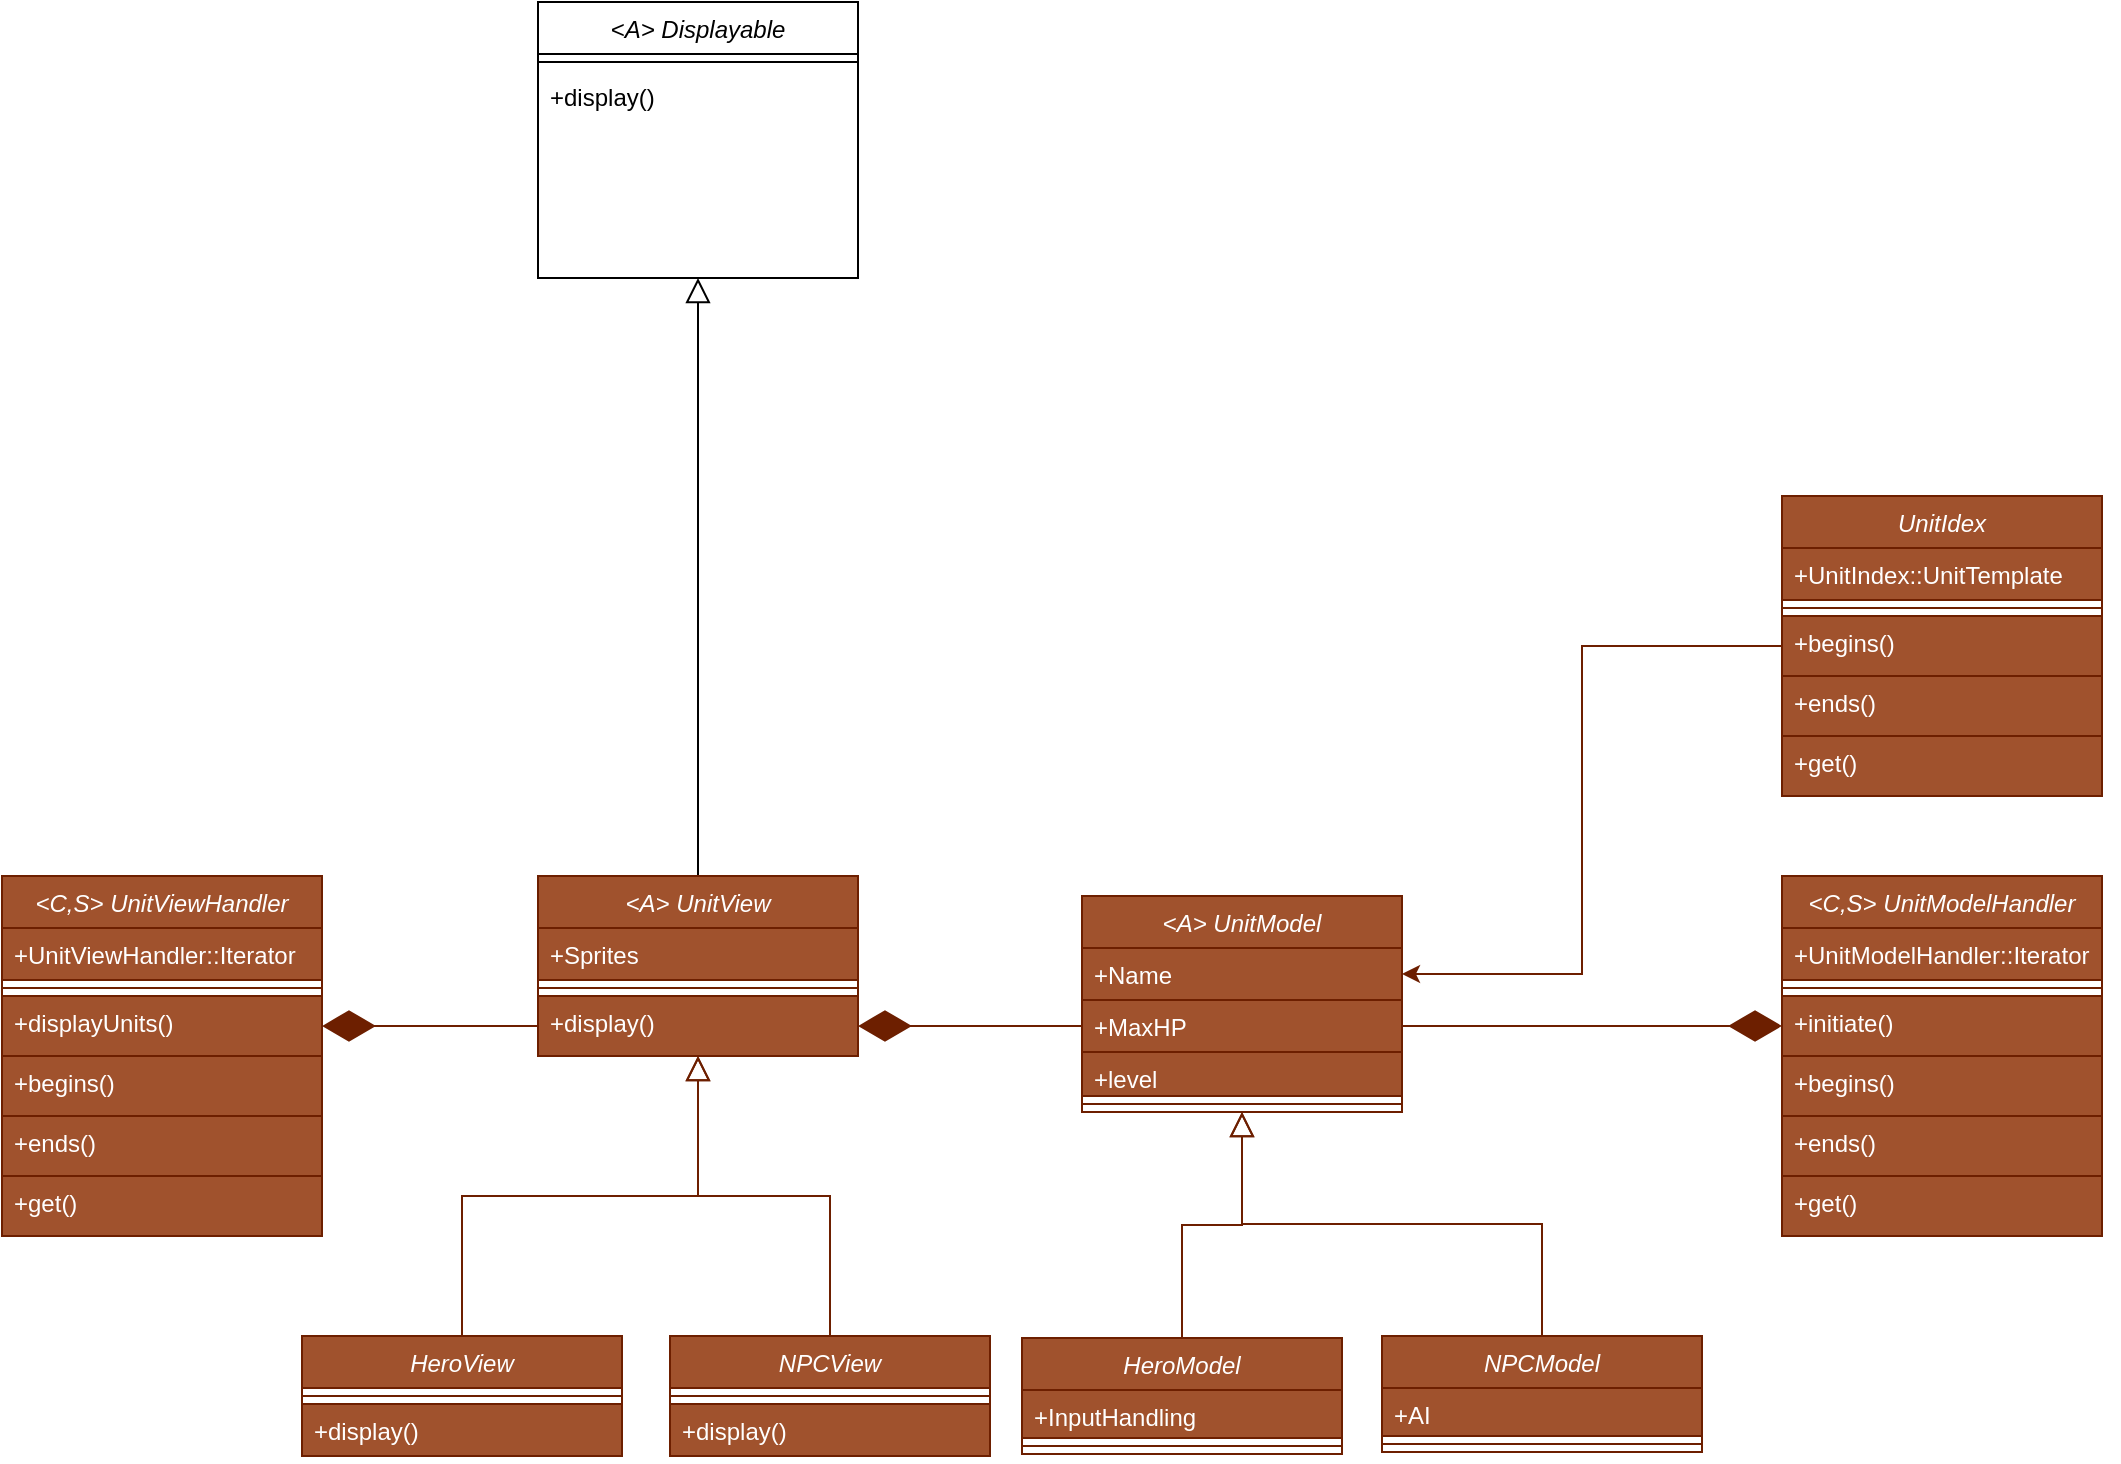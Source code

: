 <mxfile version="20.5.3" type="embed"><diagram id="C5RBs43oDa-KdzZeNtuy" name="Page-1"><mxGraphModel dx="1183" dy="630" grid="1" gridSize="10" guides="1" tooltips="1" connect="1" arrows="1" fold="1" page="1" pageScale="1" pageWidth="827" pageHeight="1169" math="0" shadow="0"><root><mxCell id="WIyWlLk6GJQsqaUBKTNV-0"/><mxCell id="WIyWlLk6GJQsqaUBKTNV-1" parent="WIyWlLk6GJQsqaUBKTNV-0"/><mxCell id="1vH7liSv2I_OhQFEqAJn-0" value="&lt;A&gt; Displayable" style="swimlane;fontStyle=2;align=center;verticalAlign=top;childLayout=stackLayout;horizontal=1;startSize=26;horizontalStack=0;resizeParent=1;resizeLast=0;collapsible=1;marginBottom=0;rounded=0;shadow=0;strokeWidth=1;" parent="WIyWlLk6GJQsqaUBKTNV-1" vertex="1"><mxGeometry x="348" y="373" width="160" height="138" as="geometry"><mxRectangle x="230" y="140" width="160" height="26" as="alternateBounds"/></mxGeometry></mxCell><mxCell id="1vH7liSv2I_OhQFEqAJn-4" value="" style="line;html=1;strokeWidth=1;align=left;verticalAlign=middle;spacingTop=-1;spacingLeft=3;spacingRight=3;rotatable=0;labelPosition=right;points=[];portConstraint=eastwest;" parent="1vH7liSv2I_OhQFEqAJn-0" vertex="1"><mxGeometry y="26" width="160" height="8" as="geometry"/></mxCell><mxCell id="1vH7liSv2I_OhQFEqAJn-5" value="+display()" style="text;align=left;verticalAlign=top;spacingLeft=4;spacingRight=4;overflow=hidden;rotatable=0;points=[[0,0.5],[1,0.5]];portConstraint=eastwest;" parent="1vH7liSv2I_OhQFEqAJn-0" vertex="1"><mxGeometry y="34" width="160" height="26" as="geometry"/></mxCell><mxCell id="1vH7liSv2I_OhQFEqAJn-10" value="" style="endArrow=block;endSize=10;endFill=0;shadow=0;strokeWidth=1;rounded=0;edgeStyle=elbowEdgeStyle;elbow=vertical;exitX=0.5;exitY=0;exitDx=0;exitDy=0;entryX=0.5;entryY=1;entryDx=0;entryDy=0;" parent="WIyWlLk6GJQsqaUBKTNV-1" source="1vH7liSv2I_OhQFEqAJn-6" target="1vH7liSv2I_OhQFEqAJn-0" edge="1"><mxGeometry width="160" relative="1" as="geometry"><mxPoint x="428" y="820" as="sourcePoint"/><mxPoint x="390" y="680" as="targetPoint"/></mxGeometry></mxCell><mxCell id="1vH7liSv2I_OhQFEqAJn-6" value="&lt;A&gt; UnitView" style="swimlane;fontStyle=2;align=center;verticalAlign=top;childLayout=stackLayout;horizontal=1;startSize=26;horizontalStack=0;resizeParent=1;resizeLast=0;collapsible=1;marginBottom=0;rounded=0;shadow=0;strokeWidth=1;fillColor=#a0522d;strokeColor=#6D1F00;fontColor=#ffffff;" parent="WIyWlLk6GJQsqaUBKTNV-1" vertex="1"><mxGeometry x="348" y="810" width="160" height="90" as="geometry"><mxRectangle x="230" y="140" width="160" height="26" as="alternateBounds"/></mxGeometry></mxCell><mxCell id="1vH7liSv2I_OhQFEqAJn-9" value="+Sprites" style="text;align=left;verticalAlign=top;spacingLeft=4;spacingRight=4;overflow=hidden;rotatable=0;points=[[0,0.5],[1,0.5]];portConstraint=eastwest;rounded=0;shadow=0;html=0;fillColor=#a0522d;strokeColor=#6D1F00;fontColor=#ffffff;" parent="1vH7liSv2I_OhQFEqAJn-6" vertex="1"><mxGeometry y="26" width="160" height="26" as="geometry"/></mxCell><mxCell id="1vH7liSv2I_OhQFEqAJn-7" value="" style="line;html=1;strokeWidth=1;align=left;verticalAlign=middle;spacingTop=-1;spacingLeft=3;spacingRight=3;rotatable=0;labelPosition=right;points=[];portConstraint=eastwest;fillColor=#a0522d;strokeColor=#6D1F00;fontColor=#ffffff;" parent="1vH7liSv2I_OhQFEqAJn-6" vertex="1"><mxGeometry y="52" width="160" height="8" as="geometry"/></mxCell><mxCell id="1vH7liSv2I_OhQFEqAJn-8" value="+display()" style="text;align=left;verticalAlign=top;spacingLeft=4;spacingRight=4;overflow=hidden;rotatable=0;points=[[0,0.5],[1,0.5]];portConstraint=eastwest;fillColor=#a0522d;strokeColor=#6D1F00;fontColor=#ffffff;" parent="1vH7liSv2I_OhQFEqAJn-6" vertex="1"><mxGeometry y="60" width="160" height="30" as="geometry"/></mxCell><mxCell id="1vH7liSv2I_OhQFEqAJn-11" value="&lt;C,S&gt; UnitViewHandler" style="swimlane;fontStyle=2;align=center;verticalAlign=top;childLayout=stackLayout;horizontal=1;startSize=26;horizontalStack=0;resizeParent=1;resizeLast=0;collapsible=1;marginBottom=0;rounded=0;shadow=0;strokeWidth=1;fillColor=#a0522d;strokeColor=#6D1F00;fontColor=#ffffff;" parent="WIyWlLk6GJQsqaUBKTNV-1" vertex="1"><mxGeometry x="80" y="810" width="160" height="180" as="geometry"><mxRectangle x="230" y="140" width="160" height="26" as="alternateBounds"/></mxGeometry></mxCell><mxCell id="1vH7liSv2I_OhQFEqAJn-12" value="+UnitViewHandler::Iterator" style="text;align=left;verticalAlign=top;spacingLeft=4;spacingRight=4;overflow=hidden;rotatable=0;points=[[0,0.5],[1,0.5]];portConstraint=eastwest;rounded=0;shadow=0;html=0;fillColor=#a0522d;strokeColor=#6D1F00;fontColor=#ffffff;" parent="1vH7liSv2I_OhQFEqAJn-11" vertex="1"><mxGeometry y="26" width="160" height="26" as="geometry"/></mxCell><mxCell id="1vH7liSv2I_OhQFEqAJn-13" value="" style="line;html=1;strokeWidth=1;align=left;verticalAlign=middle;spacingTop=-1;spacingLeft=3;spacingRight=3;rotatable=0;labelPosition=right;points=[];portConstraint=eastwest;fillColor=#a0522d;strokeColor=#6D1F00;fontColor=#ffffff;" parent="1vH7liSv2I_OhQFEqAJn-11" vertex="1"><mxGeometry y="52" width="160" height="8" as="geometry"/></mxCell><mxCell id="1vH7liSv2I_OhQFEqAJn-14" value="+displayUnits()&#10;" style="text;align=left;verticalAlign=top;spacingLeft=4;spacingRight=4;overflow=hidden;rotatable=0;points=[[0,0.5],[1,0.5]];portConstraint=eastwest;fillColor=#a0522d;strokeColor=#6D1F00;fontColor=#ffffff;" parent="1vH7liSv2I_OhQFEqAJn-11" vertex="1"><mxGeometry y="60" width="160" height="30" as="geometry"/></mxCell><mxCell id="1vH7liSv2I_OhQFEqAJn-35" value="+begins()" style="text;align=left;verticalAlign=top;spacingLeft=4;spacingRight=4;overflow=hidden;rotatable=0;points=[[0,0.5],[1,0.5]];portConstraint=eastwest;fillColor=#a0522d;strokeColor=#6D1F00;fontColor=#ffffff;" parent="1vH7liSv2I_OhQFEqAJn-11" vertex="1"><mxGeometry y="90" width="160" height="30" as="geometry"/></mxCell><mxCell id="1vH7liSv2I_OhQFEqAJn-36" value="+ends()" style="text;align=left;verticalAlign=top;spacingLeft=4;spacingRight=4;overflow=hidden;rotatable=0;points=[[0,0.5],[1,0.5]];portConstraint=eastwest;fillColor=#a0522d;strokeColor=#6D1F00;fontColor=#ffffff;" parent="1vH7liSv2I_OhQFEqAJn-11" vertex="1"><mxGeometry y="120" width="160" height="30" as="geometry"/></mxCell><mxCell id="1vH7liSv2I_OhQFEqAJn-37" value="+get()" style="text;align=left;verticalAlign=top;spacingLeft=4;spacingRight=4;overflow=hidden;rotatable=0;points=[[0,0.5],[1,0.5]];portConstraint=eastwest;fillColor=#a0522d;strokeColor=#6D1F00;fontColor=#ffffff;" parent="1vH7liSv2I_OhQFEqAJn-11" vertex="1"><mxGeometry y="150" width="160" height="30" as="geometry"/></mxCell><mxCell id="1vH7liSv2I_OhQFEqAJn-24" value="&lt;A&gt; UnitModel" style="swimlane;fontStyle=2;align=center;verticalAlign=top;childLayout=stackLayout;horizontal=1;startSize=26;horizontalStack=0;resizeParent=1;resizeLast=0;collapsible=1;marginBottom=0;rounded=0;shadow=0;strokeWidth=1;fillColor=#a0522d;strokeColor=#6D1F00;fontColor=#ffffff;" parent="WIyWlLk6GJQsqaUBKTNV-1" vertex="1"><mxGeometry x="620" y="820" width="160" height="108" as="geometry"><mxRectangle x="230" y="140" width="160" height="26" as="alternateBounds"/></mxGeometry></mxCell><mxCell id="1vH7liSv2I_OhQFEqAJn-25" value="+Name" style="text;align=left;verticalAlign=top;spacingLeft=4;spacingRight=4;overflow=hidden;rotatable=0;points=[[0,0.5],[1,0.5]];portConstraint=eastwest;fillColor=#a0522d;strokeColor=#6D1F00;fontColor=#ffffff;" parent="1vH7liSv2I_OhQFEqAJn-24" vertex="1"><mxGeometry y="26" width="160" height="26" as="geometry"/></mxCell><mxCell id="1vH7liSv2I_OhQFEqAJn-26" value="+MaxHP" style="text;align=left;verticalAlign=top;spacingLeft=4;spacingRight=4;overflow=hidden;rotatable=0;points=[[0,0.5],[1,0.5]];portConstraint=eastwest;rounded=0;shadow=0;html=0;fillColor=#a0522d;strokeColor=#6D1F00;fontColor=#ffffff;" parent="1vH7liSv2I_OhQFEqAJn-24" vertex="1"><mxGeometry y="52" width="160" height="26" as="geometry"/></mxCell><mxCell id="1vH7liSv2I_OhQFEqAJn-27" value="+level" style="text;align=left;verticalAlign=top;spacingLeft=4;spacingRight=4;overflow=hidden;rotatable=0;points=[[0,0.5],[1,0.5]];portConstraint=eastwest;rounded=0;shadow=0;html=0;fillColor=#a0522d;strokeColor=#6D1F00;fontColor=#ffffff;" parent="1vH7liSv2I_OhQFEqAJn-24" vertex="1"><mxGeometry y="78" width="160" height="22" as="geometry"/></mxCell><mxCell id="1vH7liSv2I_OhQFEqAJn-28" value="" style="line;html=1;strokeWidth=1;align=left;verticalAlign=middle;spacingTop=-1;spacingLeft=3;spacingRight=3;rotatable=0;labelPosition=right;points=[];portConstraint=eastwest;fillColor=#a0522d;strokeColor=#6D1F00;fontColor=#ffffff;" parent="1vH7liSv2I_OhQFEqAJn-24" vertex="1"><mxGeometry y="100" width="160" height="8" as="geometry"/></mxCell><mxCell id="1vH7liSv2I_OhQFEqAJn-38" value="&lt;C,S&gt; UnitModelHandler" style="swimlane;fontStyle=2;align=center;verticalAlign=top;childLayout=stackLayout;horizontal=1;startSize=26;horizontalStack=0;resizeParent=1;resizeLast=0;collapsible=1;marginBottom=0;rounded=0;shadow=0;strokeWidth=1;fillColor=#a0522d;strokeColor=#6D1F00;fontColor=#ffffff;" parent="WIyWlLk6GJQsqaUBKTNV-1" vertex="1"><mxGeometry x="970" y="810" width="160" height="180" as="geometry"><mxRectangle x="230" y="140" width="160" height="26" as="alternateBounds"/></mxGeometry></mxCell><mxCell id="1vH7liSv2I_OhQFEqAJn-39" value="+UnitModelHandler::Iterator" style="text;align=left;verticalAlign=top;spacingLeft=4;spacingRight=4;overflow=hidden;rotatable=0;points=[[0,0.5],[1,0.5]];portConstraint=eastwest;rounded=0;shadow=0;html=0;fillColor=#a0522d;strokeColor=#6D1F00;fontColor=#ffffff;" parent="1vH7liSv2I_OhQFEqAJn-38" vertex="1"><mxGeometry y="26" width="160" height="26" as="geometry"/></mxCell><mxCell id="1vH7liSv2I_OhQFEqAJn-40" value="" style="line;html=1;strokeWidth=1;align=left;verticalAlign=middle;spacingTop=-1;spacingLeft=3;spacingRight=3;rotatable=0;labelPosition=right;points=[];portConstraint=eastwest;fillColor=#a0522d;strokeColor=#6D1F00;fontColor=#ffffff;" parent="1vH7liSv2I_OhQFEqAJn-38" vertex="1"><mxGeometry y="52" width="160" height="8" as="geometry"/></mxCell><mxCell id="1vH7liSv2I_OhQFEqAJn-41" value="+initiate()" style="text;align=left;verticalAlign=top;spacingLeft=4;spacingRight=4;overflow=hidden;rotatable=0;points=[[0,0.5],[1,0.5]];portConstraint=eastwest;fillColor=#a0522d;strokeColor=#6D1F00;fontColor=#ffffff;" parent="1vH7liSv2I_OhQFEqAJn-38" vertex="1"><mxGeometry y="60" width="160" height="30" as="geometry"/></mxCell><mxCell id="1vH7liSv2I_OhQFEqAJn-42" value="+begins()" style="text;align=left;verticalAlign=top;spacingLeft=4;spacingRight=4;overflow=hidden;rotatable=0;points=[[0,0.5],[1,0.5]];portConstraint=eastwest;fillColor=#a0522d;strokeColor=#6D1F00;fontColor=#ffffff;" parent="1vH7liSv2I_OhQFEqAJn-38" vertex="1"><mxGeometry y="90" width="160" height="30" as="geometry"/></mxCell><mxCell id="1vH7liSv2I_OhQFEqAJn-43" value="+ends()" style="text;align=left;verticalAlign=top;spacingLeft=4;spacingRight=4;overflow=hidden;rotatable=0;points=[[0,0.5],[1,0.5]];portConstraint=eastwest;fillColor=#a0522d;strokeColor=#6D1F00;fontColor=#ffffff;" parent="1vH7liSv2I_OhQFEqAJn-38" vertex="1"><mxGeometry y="120" width="160" height="30" as="geometry"/></mxCell><mxCell id="1vH7liSv2I_OhQFEqAJn-44" value="+get()" style="text;align=left;verticalAlign=top;spacingLeft=4;spacingRight=4;overflow=hidden;rotatable=0;points=[[0,0.5],[1,0.5]];portConstraint=eastwest;fillColor=#a0522d;strokeColor=#6D1F00;fontColor=#ffffff;" parent="1vH7liSv2I_OhQFEqAJn-38" vertex="1"><mxGeometry y="150" width="160" height="30" as="geometry"/></mxCell><mxCell id="1vH7liSv2I_OhQFEqAJn-45" value="HeroView" style="swimlane;fontStyle=2;align=center;verticalAlign=top;childLayout=stackLayout;horizontal=1;startSize=26;horizontalStack=0;resizeParent=1;resizeLast=0;collapsible=1;marginBottom=0;rounded=0;shadow=0;strokeWidth=1;fillColor=#a0522d;strokeColor=#6D1F00;fontColor=#ffffff;" parent="WIyWlLk6GJQsqaUBKTNV-1" vertex="1"><mxGeometry x="230" y="1040" width="160" height="60" as="geometry"><mxRectangle x="230" y="140" width="160" height="26" as="alternateBounds"/></mxGeometry></mxCell><mxCell id="1vH7liSv2I_OhQFEqAJn-46" value="" style="line;html=1;strokeWidth=1;align=left;verticalAlign=middle;spacingTop=-1;spacingLeft=3;spacingRight=3;rotatable=0;labelPosition=right;points=[];portConstraint=eastwest;fillColor=#a0522d;strokeColor=#6D1F00;fontColor=#ffffff;" parent="1vH7liSv2I_OhQFEqAJn-45" vertex="1"><mxGeometry y="26" width="160" height="8" as="geometry"/></mxCell><mxCell id="1vH7liSv2I_OhQFEqAJn-47" value="+display()" style="text;align=left;verticalAlign=top;spacingLeft=4;spacingRight=4;overflow=hidden;rotatable=0;points=[[0,0.5],[1,0.5]];portConstraint=eastwest;fillColor=#a0522d;strokeColor=#6D1F00;fontColor=#ffffff;" parent="1vH7liSv2I_OhQFEqAJn-45" vertex="1"><mxGeometry y="34" width="160" height="26" as="geometry"/></mxCell><mxCell id="1vH7liSv2I_OhQFEqAJn-50" value="NPCView" style="swimlane;fontStyle=2;align=center;verticalAlign=top;childLayout=stackLayout;horizontal=1;startSize=26;horizontalStack=0;resizeParent=1;resizeLast=0;collapsible=1;marginBottom=0;rounded=0;shadow=0;strokeWidth=1;fillColor=#a0522d;strokeColor=#6D1F00;fontColor=#ffffff;" parent="WIyWlLk6GJQsqaUBKTNV-1" vertex="1"><mxGeometry x="414" y="1040" width="160" height="60" as="geometry"><mxRectangle x="230" y="140" width="160" height="26" as="alternateBounds"/></mxGeometry></mxCell><mxCell id="1vH7liSv2I_OhQFEqAJn-51" value="" style="line;html=1;strokeWidth=1;align=left;verticalAlign=middle;spacingTop=-1;spacingLeft=3;spacingRight=3;rotatable=0;labelPosition=right;points=[];portConstraint=eastwest;fillColor=#a0522d;strokeColor=#6D1F00;fontColor=#ffffff;" parent="1vH7liSv2I_OhQFEqAJn-50" vertex="1"><mxGeometry y="26" width="160" height="8" as="geometry"/></mxCell><mxCell id="1vH7liSv2I_OhQFEqAJn-52" value="+display()" style="text;align=left;verticalAlign=top;spacingLeft=4;spacingRight=4;overflow=hidden;rotatable=0;points=[[0,0.5],[1,0.5]];portConstraint=eastwest;fillColor=#a0522d;strokeColor=#6D1F00;fontColor=#ffffff;" parent="1vH7liSv2I_OhQFEqAJn-50" vertex="1"><mxGeometry y="34" width="160" height="26" as="geometry"/></mxCell><mxCell id="1vH7liSv2I_OhQFEqAJn-54" value="NPCModel" style="swimlane;fontStyle=2;align=center;verticalAlign=top;childLayout=stackLayout;horizontal=1;startSize=26;horizontalStack=0;resizeParent=1;resizeLast=0;collapsible=1;marginBottom=0;rounded=0;shadow=0;strokeWidth=1;fillColor=#a0522d;strokeColor=#6D1F00;fontColor=#ffffff;" parent="WIyWlLk6GJQsqaUBKTNV-1" vertex="1"><mxGeometry x="770" y="1040" width="160" height="58" as="geometry"><mxRectangle x="230" y="140" width="160" height="26" as="alternateBounds"/></mxGeometry></mxCell><mxCell id="1vH7liSv2I_OhQFEqAJn-58" value="+AI" style="text;align=left;verticalAlign=top;spacingLeft=4;spacingRight=4;overflow=hidden;rotatable=0;points=[[0,0.5],[1,0.5]];portConstraint=eastwest;fillColor=#a0522d;strokeColor=#6D1F00;fontColor=#ffffff;" parent="1vH7liSv2I_OhQFEqAJn-54" vertex="1"><mxGeometry y="26" width="160" height="24" as="geometry"/></mxCell><mxCell id="1vH7liSv2I_OhQFEqAJn-55" value="" style="line;html=1;strokeWidth=1;align=left;verticalAlign=middle;spacingTop=-1;spacingLeft=3;spacingRight=3;rotatable=0;labelPosition=right;points=[];portConstraint=eastwest;fillColor=#a0522d;strokeColor=#6D1F00;fontColor=#ffffff;" parent="1vH7liSv2I_OhQFEqAJn-54" vertex="1"><mxGeometry y="50" width="160" height="8" as="geometry"/></mxCell><mxCell id="1vH7liSv2I_OhQFEqAJn-59" value="" style="endArrow=block;endSize=10;endFill=0;shadow=0;strokeWidth=1;rounded=0;edgeStyle=elbowEdgeStyle;elbow=vertical;exitX=0.5;exitY=0;exitDx=0;exitDy=0;entryX=0.5;entryY=1;entryDx=0;entryDy=0;fillColor=#a0522d;strokeColor=#6D1F00;" parent="WIyWlLk6GJQsqaUBKTNV-1" source="1vH7liSv2I_OhQFEqAJn-45" target="1vH7liSv2I_OhQFEqAJn-6" edge="1"><mxGeometry width="160" relative="1" as="geometry"><mxPoint x="438" y="820" as="sourcePoint"/><mxPoint x="438" y="758" as="targetPoint"/></mxGeometry></mxCell><mxCell id="1vH7liSv2I_OhQFEqAJn-60" value="" style="endArrow=block;endSize=10;endFill=0;shadow=0;strokeWidth=1;rounded=0;edgeStyle=elbowEdgeStyle;elbow=vertical;exitX=0.5;exitY=0;exitDx=0;exitDy=0;entryX=0.5;entryY=1;entryDx=0;entryDy=0;fillColor=#a0522d;strokeColor=#6D1F00;" parent="WIyWlLk6GJQsqaUBKTNV-1" source="1vH7liSv2I_OhQFEqAJn-50" target="1vH7liSv2I_OhQFEqAJn-6" edge="1"><mxGeometry width="160" relative="1" as="geometry"><mxPoint x="320" y="1050" as="sourcePoint"/><mxPoint x="438" y="958" as="targetPoint"/></mxGeometry></mxCell><mxCell id="1vH7liSv2I_OhQFEqAJn-61" value="" style="endArrow=block;endSize=10;endFill=0;shadow=0;strokeWidth=1;rounded=0;edgeStyle=elbowEdgeStyle;elbow=vertical;exitX=0.5;exitY=0;exitDx=0;exitDy=0;entryX=0.5;entryY=1;entryDx=0;entryDy=0;fillColor=#a0522d;strokeColor=#6D1F00;" parent="WIyWlLk6GJQsqaUBKTNV-1" source="1vH7liSv2I_OhQFEqAJn-54" target="1vH7liSv2I_OhQFEqAJn-24" edge="1"><mxGeometry width="160" relative="1" as="geometry"><mxPoint x="330" y="1060" as="sourcePoint"/><mxPoint x="448" y="968" as="targetPoint"/></mxGeometry></mxCell><mxCell id="sq3aHIqoVILuNet5_geI-5" value="" style="endArrow=diamondThin;endFill=1;endSize=24;html=1;rounded=0;entryX=1;entryY=0.5;entryDx=0;entryDy=0;exitX=0;exitY=0.5;exitDx=0;exitDy=0;fillColor=#a0522d;strokeColor=#6D1F00;" parent="WIyWlLk6GJQsqaUBKTNV-1" source="1vH7liSv2I_OhQFEqAJn-26" target="1vH7liSv2I_OhQFEqAJn-8" edge="1"><mxGeometry width="160" relative="1" as="geometry"><mxPoint x="562" y="896.5" as="sourcePoint"/><mxPoint x="560" y="891.5" as="targetPoint"/></mxGeometry></mxCell><mxCell id="sq3aHIqoVILuNet5_geI-6" value="" style="endArrow=diamondThin;endFill=1;endSize=24;html=1;rounded=0;entryX=1;entryY=0.5;entryDx=0;entryDy=0;exitX=0;exitY=0.5;exitDx=0;exitDy=0;fillColor=#a0522d;strokeColor=#6D1F00;" parent="WIyWlLk6GJQsqaUBKTNV-1" source="1vH7liSv2I_OhQFEqAJn-8" target="1vH7liSv2I_OhQFEqAJn-14" edge="1"><mxGeometry width="160" relative="1" as="geometry"><mxPoint x="630" y="895" as="sourcePoint"/><mxPoint x="518" y="895" as="targetPoint"/></mxGeometry></mxCell><mxCell id="sq3aHIqoVILuNet5_geI-17" style="edgeStyle=orthogonalEdgeStyle;rounded=0;orthogonalLoop=1;jettySize=auto;html=1;exitX=1;exitY=0.5;exitDx=0;exitDy=0;entryX=1;entryY=0.5;entryDx=0;entryDy=0;fillColor=#a0522d;strokeColor=#6D1F00;" parent="WIyWlLk6GJQsqaUBKTNV-1" source="sq3aHIqoVILuNet5_geI-8" target="1vH7liSv2I_OhQFEqAJn-25" edge="1"><mxGeometry relative="1" as="geometry"><Array as="points"><mxPoint x="870" y="695"/><mxPoint x="870" y="859"/></Array></mxGeometry></mxCell><mxCell id="sq3aHIqoVILuNet5_geI-8" value="UnitIdex" style="swimlane;fontStyle=2;align=center;verticalAlign=top;childLayout=stackLayout;horizontal=1;startSize=26;horizontalStack=0;resizeParent=1;resizeLast=0;collapsible=1;marginBottom=0;rounded=0;shadow=0;strokeWidth=1;fillColor=#a0522d;strokeColor=#6D1F00;fontColor=#ffffff;" parent="WIyWlLk6GJQsqaUBKTNV-1" vertex="1"><mxGeometry x="970" y="620" width="160" height="150" as="geometry"><mxRectangle x="230" y="140" width="160" height="26" as="alternateBounds"/></mxGeometry></mxCell><mxCell id="sq3aHIqoVILuNet5_geI-9" value="+UnitIndex::UnitTemplate" style="text;align=left;verticalAlign=top;spacingLeft=4;spacingRight=4;overflow=hidden;rotatable=0;points=[[0,0.5],[1,0.5]];portConstraint=eastwest;rounded=0;shadow=0;html=0;fillColor=#a0522d;strokeColor=#6D1F00;fontColor=#ffffff;" parent="sq3aHIqoVILuNet5_geI-8" vertex="1"><mxGeometry y="26" width="160" height="26" as="geometry"/></mxCell><mxCell id="sq3aHIqoVILuNet5_geI-10" value="" style="line;html=1;strokeWidth=1;align=left;verticalAlign=middle;spacingTop=-1;spacingLeft=3;spacingRight=3;rotatable=0;labelPosition=right;points=[];portConstraint=eastwest;fillColor=#a0522d;strokeColor=#6D1F00;fontColor=#ffffff;" parent="sq3aHIqoVILuNet5_geI-8" vertex="1"><mxGeometry y="52" width="160" height="8" as="geometry"/></mxCell><mxCell id="sq3aHIqoVILuNet5_geI-12" value="+begins()" style="text;align=left;verticalAlign=top;spacingLeft=4;spacingRight=4;overflow=hidden;rotatable=0;points=[[0,0.5],[1,0.5]];portConstraint=eastwest;fillColor=#a0522d;strokeColor=#6D1F00;fontColor=#ffffff;" parent="sq3aHIqoVILuNet5_geI-8" vertex="1"><mxGeometry y="60" width="160" height="30" as="geometry"/></mxCell><mxCell id="sq3aHIqoVILuNet5_geI-13" value="+ends()" style="text;align=left;verticalAlign=top;spacingLeft=4;spacingRight=4;overflow=hidden;rotatable=0;points=[[0,0.5],[1,0.5]];portConstraint=eastwest;fillColor=#a0522d;strokeColor=#6D1F00;fontColor=#ffffff;" parent="sq3aHIqoVILuNet5_geI-8" vertex="1"><mxGeometry y="90" width="160" height="30" as="geometry"/></mxCell><mxCell id="sq3aHIqoVILuNet5_geI-14" value="+get()" style="text;align=left;verticalAlign=top;spacingLeft=4;spacingRight=4;overflow=hidden;rotatable=0;points=[[0,0.5],[1,0.5]];portConstraint=eastwest;fillColor=#a0522d;strokeColor=#6D1F00;fontColor=#ffffff;" parent="sq3aHIqoVILuNet5_geI-8" vertex="1"><mxGeometry y="120" width="160" height="30" as="geometry"/></mxCell><mxCell id="sq3aHIqoVILuNet5_geI-28" value="" style="endArrow=diamondThin;endFill=1;endSize=24;html=1;rounded=0;entryX=0;entryY=0.5;entryDx=0;entryDy=0;exitX=1;exitY=0.5;exitDx=0;exitDy=0;fillColor=#a0522d;strokeColor=#6D1F00;" parent="WIyWlLk6GJQsqaUBKTNV-1" source="1vH7liSv2I_OhQFEqAJn-26" target="1vH7liSv2I_OhQFEqAJn-41" edge="1"><mxGeometry width="160" relative="1" as="geometry"><mxPoint x="358" y="895" as="sourcePoint"/><mxPoint x="250" y="895" as="targetPoint"/></mxGeometry></mxCell><mxCell id="0" value="HeroModel" style="swimlane;fontStyle=2;align=center;verticalAlign=top;childLayout=stackLayout;horizontal=1;startSize=26;horizontalStack=0;resizeParent=1;resizeLast=0;collapsible=1;marginBottom=0;rounded=0;shadow=0;strokeWidth=1;fillColor=#a0522d;strokeColor=#6D1F00;fontColor=#ffffff;" vertex="1" parent="WIyWlLk6GJQsqaUBKTNV-1"><mxGeometry x="590" y="1041" width="160" height="58" as="geometry"><mxRectangle x="230" y="140" width="160" height="26" as="alternateBounds"/></mxGeometry></mxCell><mxCell id="1" value="+InputHandling" style="text;align=left;verticalAlign=top;spacingLeft=4;spacingRight=4;overflow=hidden;rotatable=0;points=[[0,0.5],[1,0.5]];portConstraint=eastwest;fillColor=#a0522d;strokeColor=#6D1F00;fontColor=#ffffff;" vertex="1" parent="0"><mxGeometry y="26" width="160" height="24" as="geometry"/></mxCell><mxCell id="2" value="" style="line;html=1;strokeWidth=1;align=left;verticalAlign=middle;spacingTop=-1;spacingLeft=3;spacingRight=3;rotatable=0;labelPosition=right;points=[];portConstraint=eastwest;fillColor=#a0522d;strokeColor=#6D1F00;fontColor=#ffffff;" vertex="1" parent="0"><mxGeometry y="50" width="160" height="8" as="geometry"/></mxCell><mxCell id="5" value="" style="endArrow=block;endSize=10;endFill=0;shadow=0;strokeWidth=1;rounded=0;edgeStyle=elbowEdgeStyle;elbow=vertical;exitX=0.5;exitY=0;exitDx=0;exitDy=0;fillColor=#a0522d;strokeColor=#6D1F00;entryX=0.5;entryY=1;entryDx=0;entryDy=0;" edge="1" parent="WIyWlLk6GJQsqaUBKTNV-1" source="0" target="1vH7liSv2I_OhQFEqAJn-24"><mxGeometry width="160" relative="1" as="geometry"><mxPoint x="670" y="1041" as="sourcePoint"/><mxPoint x="700" y="940" as="targetPoint"/></mxGeometry></mxCell></root></mxGraphModel></diagram></mxfile>